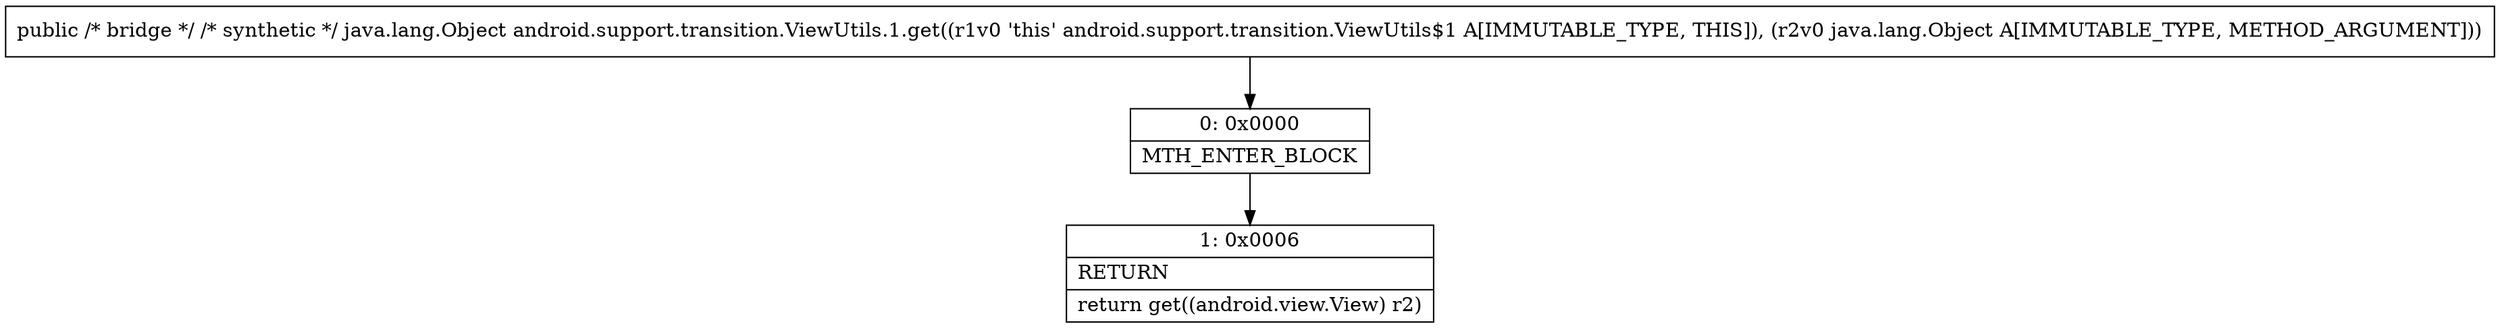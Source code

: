 digraph "CFG forandroid.support.transition.ViewUtils.1.get(Ljava\/lang\/Object;)Ljava\/lang\/Object;" {
Node_0 [shape=record,label="{0\:\ 0x0000|MTH_ENTER_BLOCK\l}"];
Node_1 [shape=record,label="{1\:\ 0x0006|RETURN\l|return get((android.view.View) r2)\l}"];
MethodNode[shape=record,label="{public \/* bridge *\/ \/* synthetic *\/ java.lang.Object android.support.transition.ViewUtils.1.get((r1v0 'this' android.support.transition.ViewUtils$1 A[IMMUTABLE_TYPE, THIS]), (r2v0 java.lang.Object A[IMMUTABLE_TYPE, METHOD_ARGUMENT])) }"];
MethodNode -> Node_0;
Node_0 -> Node_1;
}

